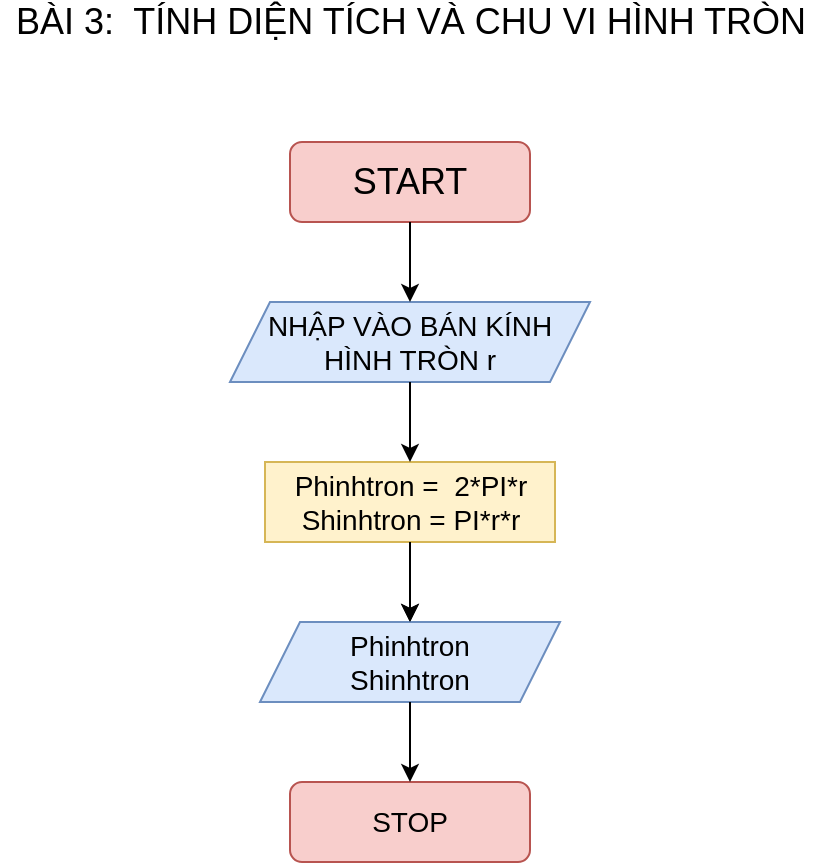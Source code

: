 <mxfile version="18.2.0" type="device"><diagram id="C5RBs43oDa-KdzZeNtuy" name="Page-1"><mxGraphModel dx="1038" dy="519" grid="0" gridSize="10" guides="1" tooltips="1" connect="1" arrows="1" fold="1" page="1" pageScale="1" pageWidth="827" pageHeight="1169" math="0" shadow="0"><root><mxCell id="WIyWlLk6GJQsqaUBKTNV-0"/><mxCell id="WIyWlLk6GJQsqaUBKTNV-1" parent="WIyWlLk6GJQsqaUBKTNV-0"/><mxCell id="WIyWlLk6GJQsqaUBKTNV-3" value="&lt;font style=&quot;font-size: 18px;&quot;&gt;START&lt;/font&gt;" style="rounded=1;whiteSpace=wrap;html=1;fontSize=12;glass=0;strokeWidth=1;shadow=0;labelBackgroundColor=none;fillColor=#f8cecc;strokeColor=#b85450;" parent="WIyWlLk6GJQsqaUBKTNV-1" vertex="1"><mxGeometry x="325" y="80" width="120" height="40" as="geometry"/></mxCell><mxCell id="WIyWlLk6GJQsqaUBKTNV-11" value="&lt;font style=&quot;font-size: 14px;&quot;&gt;STOP&lt;/font&gt;" style="rounded=1;whiteSpace=wrap;html=1;fontSize=12;glass=0;strokeWidth=1;shadow=0;fillColor=#f8cecc;strokeColor=#b85450;" parent="WIyWlLk6GJQsqaUBKTNV-1" vertex="1"><mxGeometry x="325" y="400" width="120" height="40" as="geometry"/></mxCell><mxCell id="5Qx85FHkhJgoav82ijsD-2" value="&lt;font style=&quot;font-size: 18px;&quot;&gt;BÀI 3:&amp;nbsp; TÍNH DIỆN TÍCH VÀ CHU VI HÌNH TRÒN&lt;/font&gt;" style="text;html=1;align=center;verticalAlign=middle;resizable=0;points=[];autosize=1;labelBackgroundColor=none;" parent="WIyWlLk6GJQsqaUBKTNV-1" vertex="1"><mxGeometry x="180" y="10" width="410" height="20" as="geometry"/></mxCell><mxCell id="5Qx85FHkhJgoav82ijsD-16" value="&lt;font style=&quot;font-size: 14px;&quot;&gt;NHẬP VÀO BÁN KÍNH HÌNH TRÒN r&lt;/font&gt;" style="shape=parallelogram;perimeter=parallelogramPerimeter;whiteSpace=wrap;html=1;fixedSize=1;fontSize=12;fillColor=#dae8fc;strokeColor=#6c8ebf;" parent="WIyWlLk6GJQsqaUBKTNV-1" vertex="1"><mxGeometry x="295" y="160" width="180" height="40" as="geometry"/></mxCell><mxCell id="ADlXoDZimNzMWildQAZ6-0" value="" style="edgeStyle=orthogonalEdgeStyle;rounded=0;orthogonalLoop=1;jettySize=auto;html=1;fontColor=default;" edge="1" parent="WIyWlLk6GJQsqaUBKTNV-1" source="5Qx85FHkhJgoav82ijsD-17" target="5Qx85FHkhJgoav82ijsD-18"><mxGeometry relative="1" as="geometry"/></mxCell><mxCell id="5Qx85FHkhJgoav82ijsD-17" value="&lt;font style=&quot;font-size: 14px;&quot;&gt;Phinhtron =&amp;nbsp; 2*PI*r&lt;br&gt;Shinhtron = PI*r*r&lt;/font&gt;" style="rounded=0;whiteSpace=wrap;html=1;fontSize=12;fillColor=#fff2cc;strokeColor=#d6b656;" parent="WIyWlLk6GJQsqaUBKTNV-1" vertex="1"><mxGeometry x="312.5" y="240" width="145" height="40" as="geometry"/></mxCell><mxCell id="5Qx85FHkhJgoav82ijsD-18" value="&lt;span style=&quot;font-size: 14px;&quot;&gt;Phinhtron&lt;br&gt;Shinhtron&lt;br&gt;&lt;/span&gt;" style="shape=parallelogram;perimeter=parallelogramPerimeter;whiteSpace=wrap;html=1;fixedSize=1;fontSize=12;fillColor=#dae8fc;strokeColor=#6c8ebf;" parent="WIyWlLk6GJQsqaUBKTNV-1" vertex="1"><mxGeometry x="310" y="320" width="150" height="40" as="geometry"/></mxCell><mxCell id="5Qx85FHkhJgoav82ijsD-19" value="" style="endArrow=classic;html=1;rounded=0;fontSize=14;exitX=0.5;exitY=1;exitDx=0;exitDy=0;entryX=0.5;entryY=0;entryDx=0;entryDy=0;" parent="WIyWlLk6GJQsqaUBKTNV-1" source="WIyWlLk6GJQsqaUBKTNV-3" target="5Qx85FHkhJgoav82ijsD-16" edge="1"><mxGeometry width="50" height="50" relative="1" as="geometry"><mxPoint x="470" y="270" as="sourcePoint"/><mxPoint x="520" y="220" as="targetPoint"/></mxGeometry></mxCell><mxCell id="5Qx85FHkhJgoav82ijsD-21" value="" style="endArrow=classic;html=1;rounded=0;fontSize=14;exitX=0.5;exitY=1;exitDx=0;exitDy=0;entryX=0.5;entryY=0;entryDx=0;entryDy=0;" parent="WIyWlLk6GJQsqaUBKTNV-1" source="5Qx85FHkhJgoav82ijsD-16" target="5Qx85FHkhJgoav82ijsD-17" edge="1"><mxGeometry width="50" height="50" relative="1" as="geometry"><mxPoint x="470" y="270" as="sourcePoint"/><mxPoint x="520" y="220" as="targetPoint"/></mxGeometry></mxCell><mxCell id="5Qx85FHkhJgoav82ijsD-22" value="" style="endArrow=classic;html=1;rounded=0;fontSize=14;exitX=0.5;exitY=1;exitDx=0;exitDy=0;entryX=0.5;entryY=0;entryDx=0;entryDy=0;" parent="WIyWlLk6GJQsqaUBKTNV-1" source="5Qx85FHkhJgoav82ijsD-17" target="5Qx85FHkhJgoav82ijsD-18" edge="1"><mxGeometry width="50" height="50" relative="1" as="geometry"><mxPoint x="384" y="340" as="sourcePoint"/><mxPoint x="384" y="360" as="targetPoint"/></mxGeometry></mxCell><mxCell id="5Qx85FHkhJgoav82ijsD-25" value="" style="endArrow=classic;html=1;rounded=0;fontSize=14;exitX=0.5;exitY=1;exitDx=0;exitDy=0;entryX=0.5;entryY=0;entryDx=0;entryDy=0;" parent="WIyWlLk6GJQsqaUBKTNV-1" source="5Qx85FHkhJgoav82ijsD-18" target="WIyWlLk6GJQsqaUBKTNV-11" edge="1"><mxGeometry width="50" height="50" relative="1" as="geometry"><mxPoint x="390" y="410" as="sourcePoint"/><mxPoint x="385" y="470" as="targetPoint"/></mxGeometry></mxCell></root></mxGraphModel></diagram></mxfile>